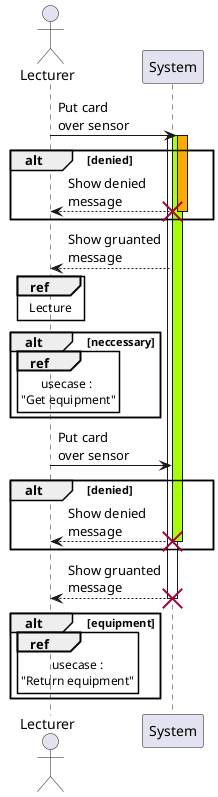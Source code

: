 @startuml Use_LF

actor Lecturer

Lecturer -> System : Put card\nover sensor
activate System 
activate System #aaff00
activate System #ffaa00
alt denied
System --> Lecturer : Show denied\nmessage
destroy System
end
System --> Lecturer : Show gruanted\nmessage
ref over Lecturer : Lecture
alt neccessary
ref over Lecturer : usecase : \n"Get equipment"
end
Lecturer -> System : Put card\nover sensor
alt denied
System --> Lecturer : Show denied\nmessage
destroy System
end
System --> Lecturer : Show gruanted\nmessage
destroy System
alt equipment
ref over Lecturer : usecase :\n"Return equipment"
end
@enduml